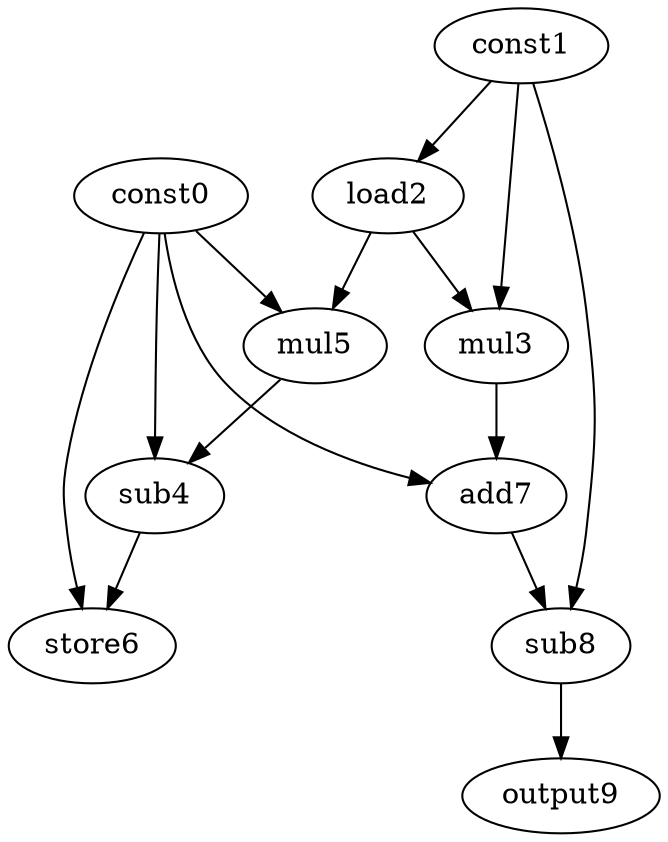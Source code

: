 digraph G { 
const0[opcode=const]; 
const1[opcode=const]; 
load2[opcode=load]; 
mul3[opcode=mul]; 
sub4[opcode=sub]; 
mul5[opcode=mul]; 
store6[opcode=store]; 
add7[opcode=add]; 
sub8[opcode=sub]; 
output9[opcode=output]; 
const1->load2[operand=0];
const1->mul3[operand=0];
load2->mul3[operand=1];
const0->mul5[operand=0];
load2->mul5[operand=1];
const0->sub4[operand=0];
mul5->sub4[operand=1];
const0->add7[operand=0];
mul3->add7[operand=1];
const0->store6[operand=0];
sub4->store6[operand=1];
add7->sub8[operand=0];
const1->sub8[operand=1];
sub8->output9[operand=0];
}
